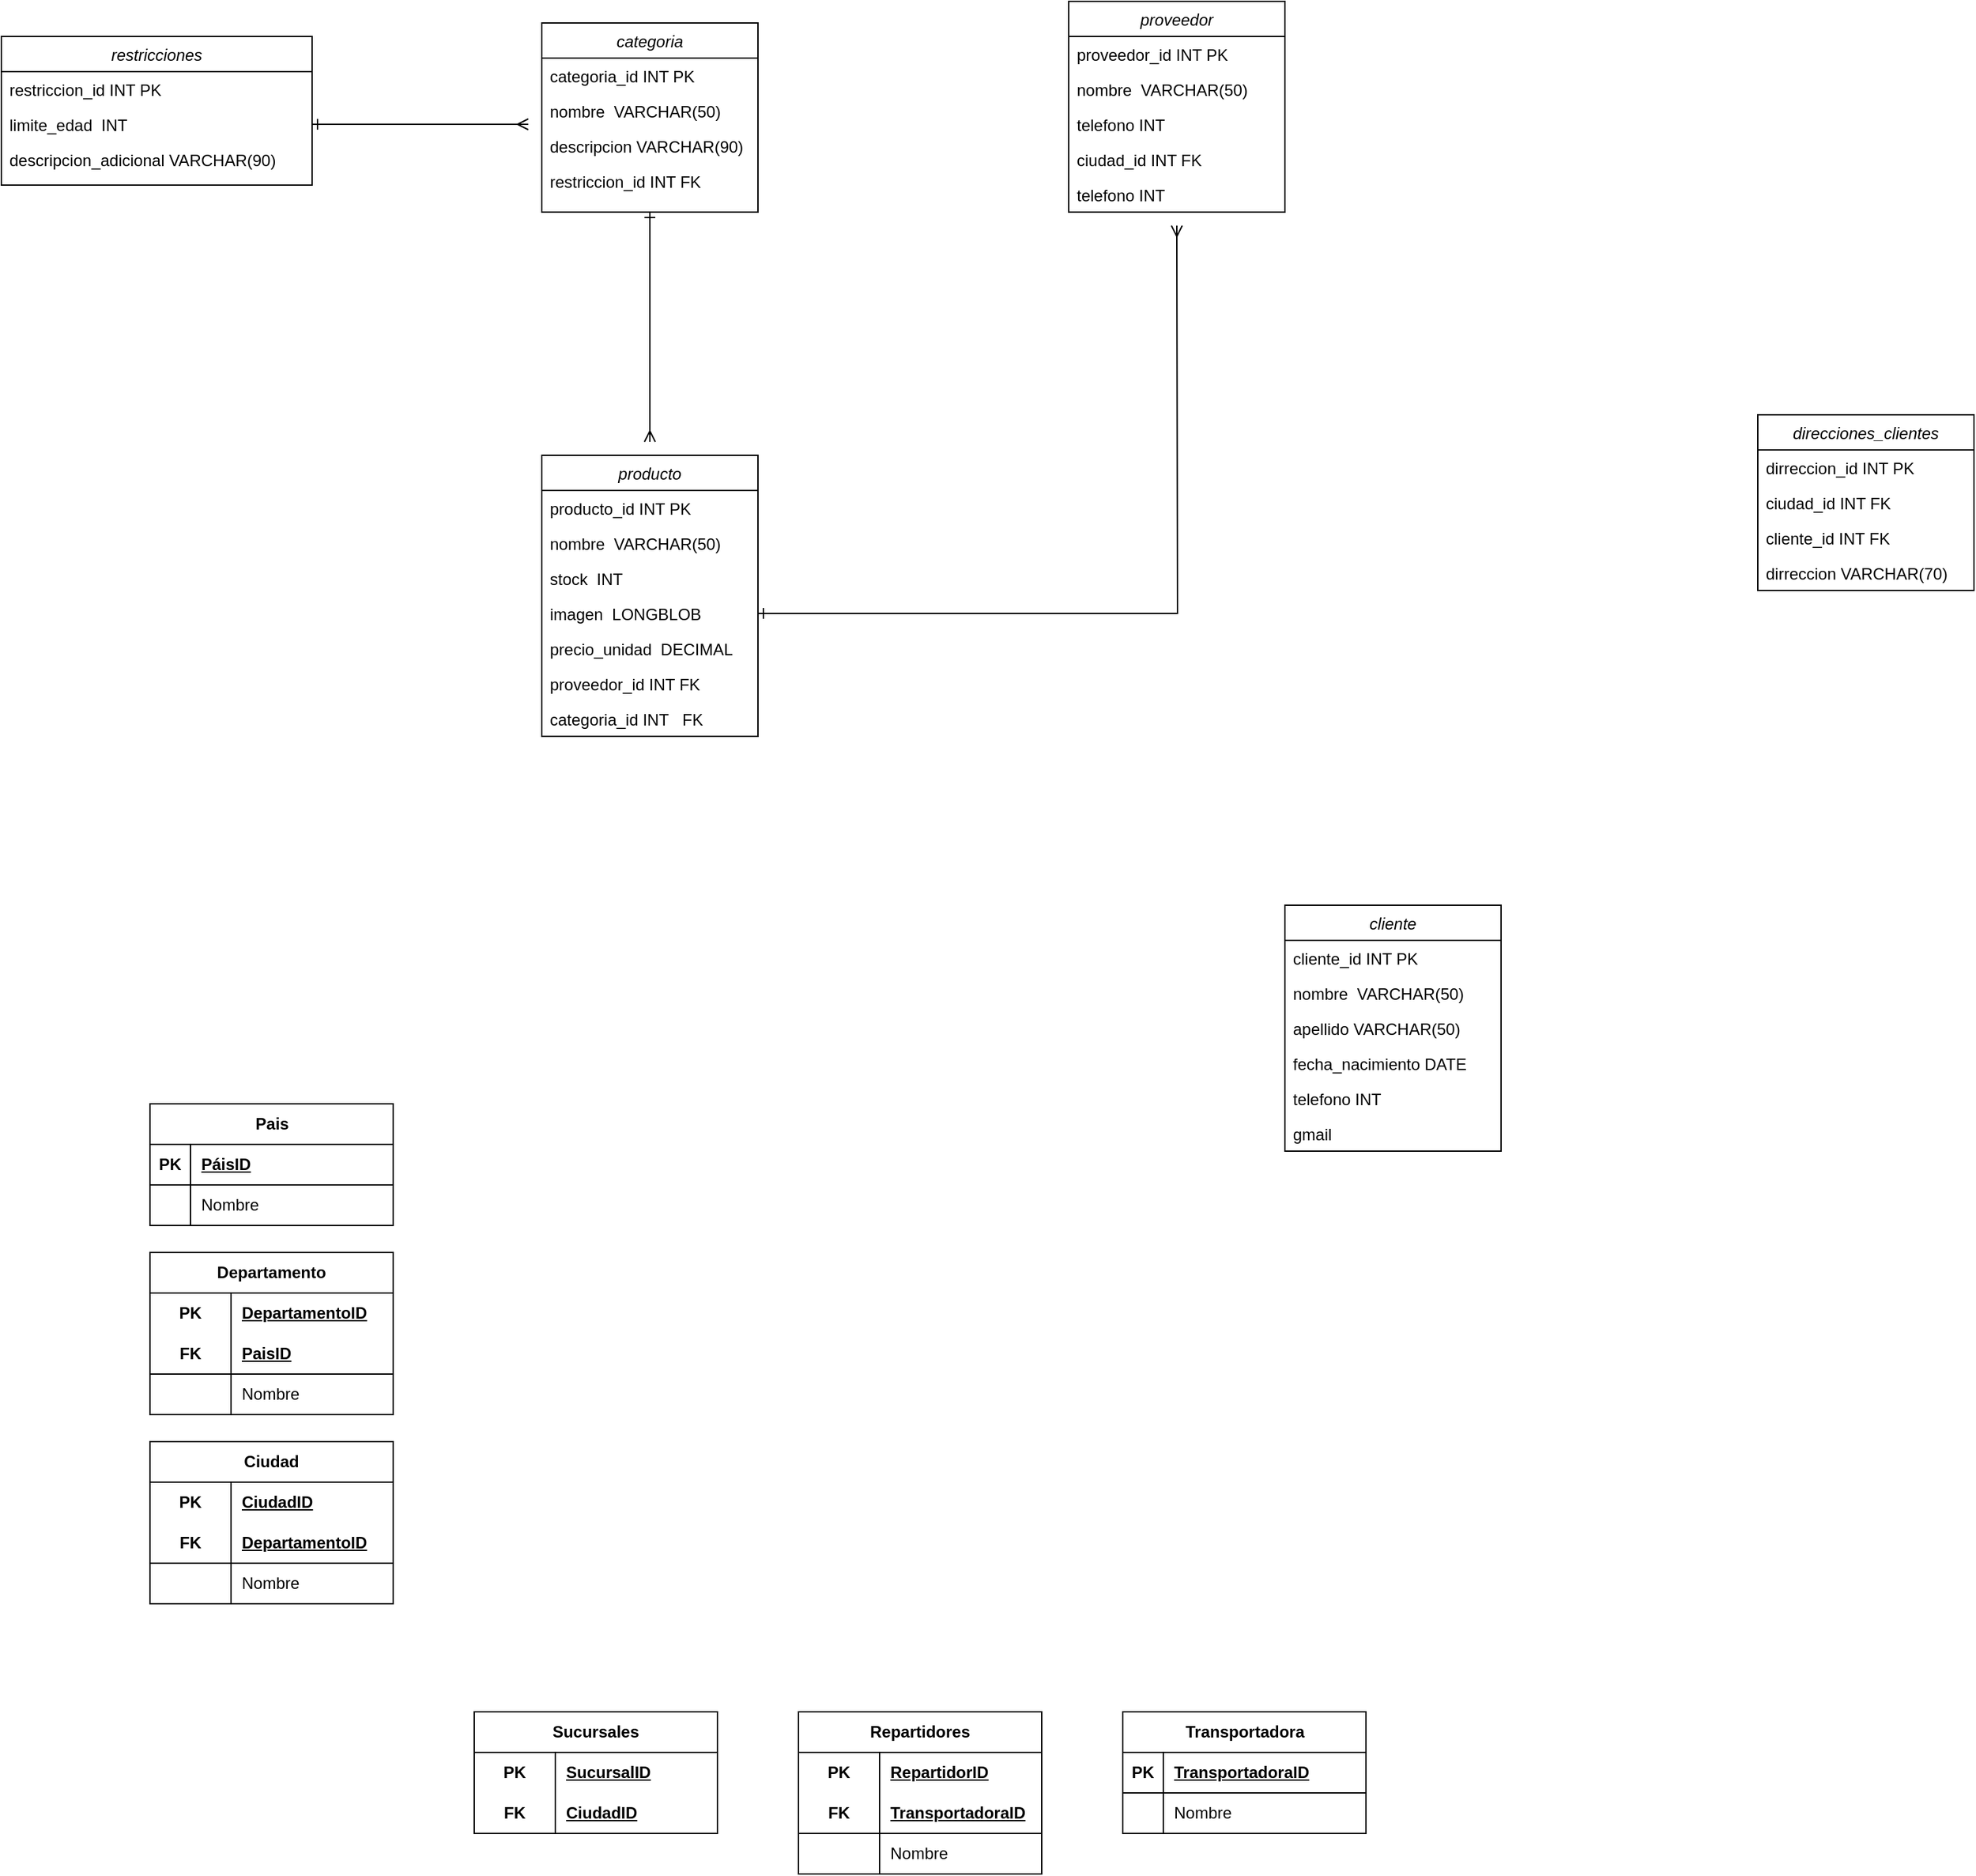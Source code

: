 <mxfile version="24.2.3" type="github">
  <diagram id="C5RBs43oDa-KdzZeNtuy" name="Page-1">
    <mxGraphModel dx="2260" dy="1982" grid="1" gridSize="10" guides="1" tooltips="1" connect="1" arrows="1" fold="1" page="1" pageScale="1" pageWidth="827" pageHeight="1169" math="0" shadow="0">
      <root>
        <mxCell id="WIyWlLk6GJQsqaUBKTNV-0" />
        <mxCell id="WIyWlLk6GJQsqaUBKTNV-1" parent="WIyWlLk6GJQsqaUBKTNV-0" />
        <mxCell id="zkfFHV4jXpPFQw0GAbJ--0" value="producto" style="swimlane;fontStyle=2;align=center;verticalAlign=top;childLayout=stackLayout;horizontal=1;startSize=26;horizontalStack=0;resizeParent=1;resizeLast=0;collapsible=1;marginBottom=0;rounded=0;shadow=0;strokeWidth=1;" parent="WIyWlLk6GJQsqaUBKTNV-1" vertex="1">
          <mxGeometry x="-190" y="70" width="160" height="208" as="geometry">
            <mxRectangle x="230" y="140" width="160" height="26" as="alternateBounds" />
          </mxGeometry>
        </mxCell>
        <mxCell id="zkfFHV4jXpPFQw0GAbJ--1" value="producto_id INT PK" style="text;align=left;verticalAlign=top;spacingLeft=4;spacingRight=4;overflow=hidden;rotatable=0;points=[[0,0.5],[1,0.5]];portConstraint=eastwest;" parent="zkfFHV4jXpPFQw0GAbJ--0" vertex="1">
          <mxGeometry y="26" width="160" height="26" as="geometry" />
        </mxCell>
        <mxCell id="zkfFHV4jXpPFQw0GAbJ--2" value="nombre  VARCHAR(50)" style="text;align=left;verticalAlign=top;spacingLeft=4;spacingRight=4;overflow=hidden;rotatable=0;points=[[0,0.5],[1,0.5]];portConstraint=eastwest;rounded=0;shadow=0;html=0;" parent="zkfFHV4jXpPFQw0GAbJ--0" vertex="1">
          <mxGeometry y="52" width="160" height="26" as="geometry" />
        </mxCell>
        <mxCell id="zkfFHV4jXpPFQw0GAbJ--3" value="stock  INT" style="text;align=left;verticalAlign=top;spacingLeft=4;spacingRight=4;overflow=hidden;rotatable=0;points=[[0,0.5],[1,0.5]];portConstraint=eastwest;rounded=0;shadow=0;html=0;" parent="zkfFHV4jXpPFQw0GAbJ--0" vertex="1">
          <mxGeometry y="78" width="160" height="26" as="geometry" />
        </mxCell>
        <mxCell id="c71yleqWWOweQWCF5tQ3-41" style="edgeStyle=orthogonalEdgeStyle;rounded=0;orthogonalLoop=1;jettySize=auto;html=1;exitX=1;exitY=0.5;exitDx=0;exitDy=0;startArrow=ERone;startFill=0;endArrow=ERmany;endFill=0;" parent="zkfFHV4jXpPFQw0GAbJ--0" source="c71yleqWWOweQWCF5tQ3-0" edge="1">
          <mxGeometry relative="1" as="geometry">
            <mxPoint x="470" y="-170" as="targetPoint" />
          </mxGeometry>
        </mxCell>
        <mxCell id="c71yleqWWOweQWCF5tQ3-0" value="imagen  LONGBLOB" style="text;align=left;verticalAlign=top;spacingLeft=4;spacingRight=4;overflow=hidden;rotatable=0;points=[[0,0.5],[1,0.5]];portConstraint=eastwest;rounded=0;shadow=0;html=0;" parent="zkfFHV4jXpPFQw0GAbJ--0" vertex="1">
          <mxGeometry y="104" width="160" height="26" as="geometry" />
        </mxCell>
        <mxCell id="c71yleqWWOweQWCF5tQ3-1" value="precio_unidad  DECIMAL" style="text;align=left;verticalAlign=top;spacingLeft=4;spacingRight=4;overflow=hidden;rotatable=0;points=[[0,0.5],[1,0.5]];portConstraint=eastwest;rounded=0;shadow=0;html=0;" parent="zkfFHV4jXpPFQw0GAbJ--0" vertex="1">
          <mxGeometry y="130" width="160" height="26" as="geometry" />
        </mxCell>
        <mxCell id="c71yleqWWOweQWCF5tQ3-3" value="proveedor_id INT FK" style="text;align=left;verticalAlign=top;spacingLeft=4;spacingRight=4;overflow=hidden;rotatable=0;points=[[0,0.5],[1,0.5]];portConstraint=eastwest;rounded=0;shadow=0;html=0;" parent="zkfFHV4jXpPFQw0GAbJ--0" vertex="1">
          <mxGeometry y="156" width="160" height="26" as="geometry" />
        </mxCell>
        <mxCell id="c71yleqWWOweQWCF5tQ3-2" value="categoria_id INT   FK" style="text;align=left;verticalAlign=top;spacingLeft=4;spacingRight=4;overflow=hidden;rotatable=0;points=[[0,0.5],[1,0.5]];portConstraint=eastwest;rounded=0;shadow=0;html=0;" parent="zkfFHV4jXpPFQw0GAbJ--0" vertex="1">
          <mxGeometry y="182" width="160" height="26" as="geometry" />
        </mxCell>
        <mxCell id="c71yleqWWOweQWCF5tQ3-27" style="edgeStyle=orthogonalEdgeStyle;rounded=0;orthogonalLoop=1;jettySize=auto;html=1;exitX=0.5;exitY=1;exitDx=0;exitDy=0;endArrow=ERmany;endFill=0;startArrow=ERone;startFill=0;" parent="WIyWlLk6GJQsqaUBKTNV-1" source="c71yleqWWOweQWCF5tQ3-18" edge="1">
          <mxGeometry relative="1" as="geometry">
            <mxPoint x="-110" y="60" as="targetPoint" />
          </mxGeometry>
        </mxCell>
        <mxCell id="c71yleqWWOweQWCF5tQ3-18" value="categoria" style="swimlane;fontStyle=2;align=center;verticalAlign=top;childLayout=stackLayout;horizontal=1;startSize=26;horizontalStack=0;resizeParent=1;resizeLast=0;collapsible=1;marginBottom=0;rounded=0;shadow=0;strokeWidth=1;" parent="WIyWlLk6GJQsqaUBKTNV-1" vertex="1">
          <mxGeometry x="-190" y="-250" width="160" height="140" as="geometry">
            <mxRectangle x="230" y="140" width="160" height="26" as="alternateBounds" />
          </mxGeometry>
        </mxCell>
        <mxCell id="c71yleqWWOweQWCF5tQ3-19" value="categoria_id INT PK" style="text;align=left;verticalAlign=top;spacingLeft=4;spacingRight=4;overflow=hidden;rotatable=0;points=[[0,0.5],[1,0.5]];portConstraint=eastwest;" parent="c71yleqWWOweQWCF5tQ3-18" vertex="1">
          <mxGeometry y="26" width="160" height="26" as="geometry" />
        </mxCell>
        <mxCell id="c71yleqWWOweQWCF5tQ3-20" value="nombre  VARCHAR(50)" style="text;align=left;verticalAlign=top;spacingLeft=4;spacingRight=4;overflow=hidden;rotatable=0;points=[[0,0.5],[1,0.5]];portConstraint=eastwest;rounded=0;shadow=0;html=0;" parent="c71yleqWWOweQWCF5tQ3-18" vertex="1">
          <mxGeometry y="52" width="160" height="26" as="geometry" />
        </mxCell>
        <mxCell id="c71yleqWWOweQWCF5tQ3-21" value="descripcion VARCHAR(90)" style="text;align=left;verticalAlign=top;spacingLeft=4;spacingRight=4;overflow=hidden;rotatable=0;points=[[0,0.5],[1,0.5]];portConstraint=eastwest;rounded=0;shadow=0;html=0;" parent="c71yleqWWOweQWCF5tQ3-18" vertex="1">
          <mxGeometry y="78" width="160" height="26" as="geometry" />
        </mxCell>
        <mxCell id="c71yleqWWOweQWCF5tQ3-26" value="restriccion_id INT FK" style="text;align=left;verticalAlign=top;spacingLeft=4;spacingRight=4;overflow=hidden;rotatable=0;points=[[0,0.5],[1,0.5]];portConstraint=eastwest;rounded=0;shadow=0;html=0;" parent="c71yleqWWOweQWCF5tQ3-18" vertex="1">
          <mxGeometry y="104" width="160" height="26" as="geometry" />
        </mxCell>
        <mxCell id="c71yleqWWOweQWCF5tQ3-28" value="restricciones" style="swimlane;fontStyle=2;align=center;verticalAlign=top;childLayout=stackLayout;horizontal=1;startSize=26;horizontalStack=0;resizeParent=1;resizeLast=0;collapsible=1;marginBottom=0;rounded=0;shadow=0;strokeWidth=1;" parent="WIyWlLk6GJQsqaUBKTNV-1" vertex="1">
          <mxGeometry x="-590" y="-240" width="230" height="110" as="geometry">
            <mxRectangle x="230" y="140" width="160" height="26" as="alternateBounds" />
          </mxGeometry>
        </mxCell>
        <mxCell id="c71yleqWWOweQWCF5tQ3-29" value="restriccion_id INT PK" style="text;align=left;verticalAlign=top;spacingLeft=4;spacingRight=4;overflow=hidden;rotatable=0;points=[[0,0.5],[1,0.5]];portConstraint=eastwest;" parent="c71yleqWWOweQWCF5tQ3-28" vertex="1">
          <mxGeometry y="26" width="230" height="26" as="geometry" />
        </mxCell>
        <mxCell id="c71yleqWWOweQWCF5tQ3-33" style="edgeStyle=orthogonalEdgeStyle;rounded=0;orthogonalLoop=1;jettySize=auto;html=1;exitX=1;exitY=0.5;exitDx=0;exitDy=0;startArrow=ERone;startFill=0;endArrow=ERmany;endFill=0;" parent="c71yleqWWOweQWCF5tQ3-28" source="c71yleqWWOweQWCF5tQ3-30" edge="1">
          <mxGeometry relative="1" as="geometry">
            <mxPoint x="390" y="65" as="targetPoint" />
          </mxGeometry>
        </mxCell>
        <mxCell id="c71yleqWWOweQWCF5tQ3-30" value="limite_edad  INT" style="text;align=left;verticalAlign=top;spacingLeft=4;spacingRight=4;overflow=hidden;rotatable=0;points=[[0,0.5],[1,0.5]];portConstraint=eastwest;rounded=0;shadow=0;html=0;" parent="c71yleqWWOweQWCF5tQ3-28" vertex="1">
          <mxGeometry y="52" width="230" height="26" as="geometry" />
        </mxCell>
        <mxCell id="c71yleqWWOweQWCF5tQ3-31" value="descripcion_adicional VARCHAR(90)" style="text;align=left;verticalAlign=top;spacingLeft=4;spacingRight=4;overflow=hidden;rotatable=0;points=[[0,0.5],[1,0.5]];portConstraint=eastwest;rounded=0;shadow=0;html=0;" parent="c71yleqWWOweQWCF5tQ3-28" vertex="1">
          <mxGeometry y="78" width="230" height="26" as="geometry" />
        </mxCell>
        <mxCell id="c71yleqWWOweQWCF5tQ3-34" value="proveedor" style="swimlane;fontStyle=2;align=center;verticalAlign=top;childLayout=stackLayout;horizontal=1;startSize=26;horizontalStack=0;resizeParent=1;resizeLast=0;collapsible=1;marginBottom=0;rounded=0;shadow=0;strokeWidth=1;" parent="WIyWlLk6GJQsqaUBKTNV-1" vertex="1">
          <mxGeometry x="200" y="-266" width="160" height="156" as="geometry">
            <mxRectangle x="230" y="140" width="160" height="26" as="alternateBounds" />
          </mxGeometry>
        </mxCell>
        <mxCell id="c71yleqWWOweQWCF5tQ3-35" value="proveedor_id INT PK" style="text;align=left;verticalAlign=top;spacingLeft=4;spacingRight=4;overflow=hidden;rotatable=0;points=[[0,0.5],[1,0.5]];portConstraint=eastwest;" parent="c71yleqWWOweQWCF5tQ3-34" vertex="1">
          <mxGeometry y="26" width="160" height="26" as="geometry" />
        </mxCell>
        <mxCell id="c71yleqWWOweQWCF5tQ3-36" value="nombre  VARCHAR(50)" style="text;align=left;verticalAlign=top;spacingLeft=4;spacingRight=4;overflow=hidden;rotatable=0;points=[[0,0.5],[1,0.5]];portConstraint=eastwest;rounded=0;shadow=0;html=0;" parent="c71yleqWWOweQWCF5tQ3-34" vertex="1">
          <mxGeometry y="52" width="160" height="26" as="geometry" />
        </mxCell>
        <mxCell id="c71yleqWWOweQWCF5tQ3-37" value="telefono INT" style="text;align=left;verticalAlign=top;spacingLeft=4;spacingRight=4;overflow=hidden;rotatable=0;points=[[0,0.5],[1,0.5]];portConstraint=eastwest;rounded=0;shadow=0;html=0;" parent="c71yleqWWOweQWCF5tQ3-34" vertex="1">
          <mxGeometry y="78" width="160" height="26" as="geometry" />
        </mxCell>
        <mxCell id="c71yleqWWOweQWCF5tQ3-39" value="ciudad_id INT FK" style="text;align=left;verticalAlign=top;spacingLeft=4;spacingRight=4;overflow=hidden;rotatable=0;points=[[0,0.5],[1,0.5]];portConstraint=eastwest;rounded=0;shadow=0;html=0;" parent="c71yleqWWOweQWCF5tQ3-34" vertex="1">
          <mxGeometry y="104" width="160" height="26" as="geometry" />
        </mxCell>
        <mxCell id="c71yleqWWOweQWCF5tQ3-40" value="telefono INT" style="text;align=left;verticalAlign=top;spacingLeft=4;spacingRight=4;overflow=hidden;rotatable=0;points=[[0,0.5],[1,0.5]];portConstraint=eastwest;rounded=0;shadow=0;html=0;" parent="c71yleqWWOweQWCF5tQ3-34" vertex="1">
          <mxGeometry y="130" width="160" height="26" as="geometry" />
        </mxCell>
        <mxCell id="c71yleqWWOweQWCF5tQ3-42" value="cliente" style="swimlane;fontStyle=2;align=center;verticalAlign=top;childLayout=stackLayout;horizontal=1;startSize=26;horizontalStack=0;resizeParent=1;resizeLast=0;collapsible=1;marginBottom=0;rounded=0;shadow=0;strokeWidth=1;" parent="WIyWlLk6GJQsqaUBKTNV-1" vertex="1">
          <mxGeometry x="360" y="403" width="160" height="182" as="geometry">
            <mxRectangle x="230" y="140" width="160" height="26" as="alternateBounds" />
          </mxGeometry>
        </mxCell>
        <mxCell id="c71yleqWWOweQWCF5tQ3-43" value="cliente_id INT PK" style="text;align=left;verticalAlign=top;spacingLeft=4;spacingRight=4;overflow=hidden;rotatable=0;points=[[0,0.5],[1,0.5]];portConstraint=eastwest;" parent="c71yleqWWOweQWCF5tQ3-42" vertex="1">
          <mxGeometry y="26" width="160" height="26" as="geometry" />
        </mxCell>
        <mxCell id="c71yleqWWOweQWCF5tQ3-44" value="nombre  VARCHAR(50)" style="text;align=left;verticalAlign=top;spacingLeft=4;spacingRight=4;overflow=hidden;rotatable=0;points=[[0,0.5],[1,0.5]];portConstraint=eastwest;rounded=0;shadow=0;html=0;" parent="c71yleqWWOweQWCF5tQ3-42" vertex="1">
          <mxGeometry y="52" width="160" height="26" as="geometry" />
        </mxCell>
        <mxCell id="c71yleqWWOweQWCF5tQ3-45" value="apellido VARCHAR(50)" style="text;align=left;verticalAlign=top;spacingLeft=4;spacingRight=4;overflow=hidden;rotatable=0;points=[[0,0.5],[1,0.5]];portConstraint=eastwest;rounded=0;shadow=0;html=0;" parent="c71yleqWWOweQWCF5tQ3-42" vertex="1">
          <mxGeometry y="78" width="160" height="26" as="geometry" />
        </mxCell>
        <mxCell id="c71yleqWWOweQWCF5tQ3-47" value="fecha_nacimiento DATE" style="text;align=left;verticalAlign=top;spacingLeft=4;spacingRight=4;overflow=hidden;rotatable=0;points=[[0,0.5],[1,0.5]];portConstraint=eastwest;rounded=0;shadow=0;html=0;" parent="c71yleqWWOweQWCF5tQ3-42" vertex="1">
          <mxGeometry y="104" width="160" height="26" as="geometry" />
        </mxCell>
        <mxCell id="c71yleqWWOweQWCF5tQ3-48" value="telefono INT" style="text;align=left;verticalAlign=top;spacingLeft=4;spacingRight=4;overflow=hidden;rotatable=0;points=[[0,0.5],[1,0.5]];portConstraint=eastwest;rounded=0;shadow=0;html=0;" parent="c71yleqWWOweQWCF5tQ3-42" vertex="1">
          <mxGeometry y="130" width="160" height="26" as="geometry" />
        </mxCell>
        <mxCell id="c71yleqWWOweQWCF5tQ3-50" value="gmail" style="text;align=left;verticalAlign=top;spacingLeft=4;spacingRight=4;overflow=hidden;rotatable=0;points=[[0,0.5],[1,0.5]];portConstraint=eastwest;rounded=0;shadow=0;html=0;" parent="c71yleqWWOweQWCF5tQ3-42" vertex="1">
          <mxGeometry y="156" width="160" height="26" as="geometry" />
        </mxCell>
        <mxCell id="bfZ_P4A0YDZxhCMfTCZI-13" value="Departamento" style="shape=table;startSize=30;container=1;collapsible=1;childLayout=tableLayout;fixedRows=1;rowLines=0;fontStyle=1;align=center;resizeLast=1;html=1;whiteSpace=wrap;" vertex="1" parent="WIyWlLk6GJQsqaUBKTNV-1">
          <mxGeometry x="-480" y="660" width="180" height="120" as="geometry" />
        </mxCell>
        <mxCell id="bfZ_P4A0YDZxhCMfTCZI-14" value="" style="shape=tableRow;horizontal=0;startSize=0;swimlaneHead=0;swimlaneBody=0;fillColor=none;collapsible=0;dropTarget=0;points=[[0,0.5],[1,0.5]];portConstraint=eastwest;top=0;left=0;right=0;bottom=0;html=1;" vertex="1" parent="bfZ_P4A0YDZxhCMfTCZI-13">
          <mxGeometry y="30" width="180" height="30" as="geometry" />
        </mxCell>
        <mxCell id="bfZ_P4A0YDZxhCMfTCZI-15" value="PK" style="shape=partialRectangle;connectable=0;fillColor=none;top=0;left=0;bottom=0;right=0;fontStyle=1;overflow=hidden;html=1;whiteSpace=wrap;" vertex="1" parent="bfZ_P4A0YDZxhCMfTCZI-14">
          <mxGeometry width="60" height="30" as="geometry">
            <mxRectangle width="60" height="30" as="alternateBounds" />
          </mxGeometry>
        </mxCell>
        <mxCell id="bfZ_P4A0YDZxhCMfTCZI-16" value="DepartamentoID" style="shape=partialRectangle;connectable=0;fillColor=none;top=0;left=0;bottom=0;right=0;align=left;spacingLeft=6;fontStyle=5;overflow=hidden;html=1;whiteSpace=wrap;" vertex="1" parent="bfZ_P4A0YDZxhCMfTCZI-14">
          <mxGeometry x="60" width="120" height="30" as="geometry">
            <mxRectangle width="120" height="30" as="alternateBounds" />
          </mxGeometry>
        </mxCell>
        <mxCell id="bfZ_P4A0YDZxhCMfTCZI-17" value="" style="shape=tableRow;horizontal=0;startSize=0;swimlaneHead=0;swimlaneBody=0;fillColor=none;collapsible=0;dropTarget=0;points=[[0,0.5],[1,0.5]];portConstraint=eastwest;top=0;left=0;right=0;bottom=1;html=1;" vertex="1" parent="bfZ_P4A0YDZxhCMfTCZI-13">
          <mxGeometry y="60" width="180" height="30" as="geometry" />
        </mxCell>
        <mxCell id="bfZ_P4A0YDZxhCMfTCZI-18" value="FK" style="shape=partialRectangle;connectable=0;fillColor=none;top=0;left=0;bottom=0;right=0;fontStyle=1;overflow=hidden;html=1;whiteSpace=wrap;" vertex="1" parent="bfZ_P4A0YDZxhCMfTCZI-17">
          <mxGeometry width="60" height="30" as="geometry">
            <mxRectangle width="60" height="30" as="alternateBounds" />
          </mxGeometry>
        </mxCell>
        <mxCell id="bfZ_P4A0YDZxhCMfTCZI-19" value="PaisID" style="shape=partialRectangle;connectable=0;fillColor=none;top=0;left=0;bottom=0;right=0;align=left;spacingLeft=6;fontStyle=5;overflow=hidden;html=1;whiteSpace=wrap;" vertex="1" parent="bfZ_P4A0YDZxhCMfTCZI-17">
          <mxGeometry x="60" width="120" height="30" as="geometry">
            <mxRectangle width="120" height="30" as="alternateBounds" />
          </mxGeometry>
        </mxCell>
        <mxCell id="bfZ_P4A0YDZxhCMfTCZI-20" value="" style="shape=tableRow;horizontal=0;startSize=0;swimlaneHead=0;swimlaneBody=0;fillColor=none;collapsible=0;dropTarget=0;points=[[0,0.5],[1,0.5]];portConstraint=eastwest;top=0;left=0;right=0;bottom=0;html=1;" vertex="1" parent="bfZ_P4A0YDZxhCMfTCZI-13">
          <mxGeometry y="90" width="180" height="30" as="geometry" />
        </mxCell>
        <mxCell id="bfZ_P4A0YDZxhCMfTCZI-21" value="" style="shape=partialRectangle;connectable=0;fillColor=none;top=0;left=0;bottom=0;right=0;editable=1;overflow=hidden;html=1;whiteSpace=wrap;" vertex="1" parent="bfZ_P4A0YDZxhCMfTCZI-20">
          <mxGeometry width="60" height="30" as="geometry">
            <mxRectangle width="60" height="30" as="alternateBounds" />
          </mxGeometry>
        </mxCell>
        <mxCell id="bfZ_P4A0YDZxhCMfTCZI-22" value="Nombre" style="shape=partialRectangle;connectable=0;fillColor=none;top=0;left=0;bottom=0;right=0;align=left;spacingLeft=6;overflow=hidden;html=1;whiteSpace=wrap;" vertex="1" parent="bfZ_P4A0YDZxhCMfTCZI-20">
          <mxGeometry x="60" width="120" height="30" as="geometry">
            <mxRectangle width="120" height="30" as="alternateBounds" />
          </mxGeometry>
        </mxCell>
        <mxCell id="2dfob2t4d2PfF-4CYwae-0" value="direcciones_clientes" style="swimlane;fontStyle=2;align=center;verticalAlign=top;childLayout=stackLayout;horizontal=1;startSize=26;horizontalStack=0;resizeParent=1;resizeLast=0;collapsible=1;marginBottom=0;rounded=0;shadow=0;strokeWidth=1;" vertex="1" parent="WIyWlLk6GJQsqaUBKTNV-1">
          <mxGeometry x="710" y="40" width="160" height="130" as="geometry">
            <mxRectangle x="230" y="140" width="160" height="26" as="alternateBounds" />
          </mxGeometry>
        </mxCell>
        <mxCell id="2dfob2t4d2PfF-4CYwae-1" value="dirreccion_id INT PK" style="text;align=left;verticalAlign=top;spacingLeft=4;spacingRight=4;overflow=hidden;rotatable=0;points=[[0,0.5],[1,0.5]];portConstraint=eastwest;" vertex="1" parent="2dfob2t4d2PfF-4CYwae-0">
          <mxGeometry y="26" width="160" height="26" as="geometry" />
        </mxCell>
        <mxCell id="2dfob2t4d2PfF-4CYwae-7" value="ciudad_id INT FK" style="text;align=left;verticalAlign=top;spacingLeft=4;spacingRight=4;overflow=hidden;rotatable=0;points=[[0,0.5],[1,0.5]];portConstraint=eastwest;" vertex="1" parent="2dfob2t4d2PfF-4CYwae-0">
          <mxGeometry y="52" width="160" height="26" as="geometry" />
        </mxCell>
        <mxCell id="2dfob2t4d2PfF-4CYwae-9" value="cliente_id INT FK" style="text;align=left;verticalAlign=top;spacingLeft=4;spacingRight=4;overflow=hidden;rotatable=0;points=[[0,0.5],[1,0.5]];portConstraint=eastwest;" vertex="1" parent="2dfob2t4d2PfF-4CYwae-0">
          <mxGeometry y="78" width="160" height="26" as="geometry" />
        </mxCell>
        <mxCell id="2dfob2t4d2PfF-4CYwae-10" value="dirreccion VARCHAR(70)" style="text;align=left;verticalAlign=top;spacingLeft=4;spacingRight=4;overflow=hidden;rotatable=0;points=[[0,0.5],[1,0.5]];portConstraint=eastwest;" vertex="1" parent="2dfob2t4d2PfF-4CYwae-0">
          <mxGeometry y="104" width="160" height="26" as="geometry" />
        </mxCell>
        <mxCell id="bfZ_P4A0YDZxhCMfTCZI-39" value="Pais" style="shape=table;startSize=30;container=1;collapsible=1;childLayout=tableLayout;fixedRows=1;rowLines=0;fontStyle=1;align=center;resizeLast=1;html=1;" vertex="1" parent="WIyWlLk6GJQsqaUBKTNV-1">
          <mxGeometry x="-480" y="550" width="180" height="90" as="geometry" />
        </mxCell>
        <mxCell id="bfZ_P4A0YDZxhCMfTCZI-40" value="" style="shape=tableRow;horizontal=0;startSize=0;swimlaneHead=0;swimlaneBody=0;fillColor=none;collapsible=0;dropTarget=0;points=[[0,0.5],[1,0.5]];portConstraint=eastwest;top=0;left=0;right=0;bottom=1;" vertex="1" parent="bfZ_P4A0YDZxhCMfTCZI-39">
          <mxGeometry y="30" width="180" height="30" as="geometry" />
        </mxCell>
        <mxCell id="bfZ_P4A0YDZxhCMfTCZI-41" value="PK" style="shape=partialRectangle;connectable=0;fillColor=none;top=0;left=0;bottom=0;right=0;fontStyle=1;overflow=hidden;whiteSpace=wrap;html=1;" vertex="1" parent="bfZ_P4A0YDZxhCMfTCZI-40">
          <mxGeometry width="30" height="30" as="geometry">
            <mxRectangle width="30" height="30" as="alternateBounds" />
          </mxGeometry>
        </mxCell>
        <mxCell id="bfZ_P4A0YDZxhCMfTCZI-42" value="PáisID" style="shape=partialRectangle;connectable=0;fillColor=none;top=0;left=0;bottom=0;right=0;align=left;spacingLeft=6;fontStyle=5;overflow=hidden;whiteSpace=wrap;html=1;" vertex="1" parent="bfZ_P4A0YDZxhCMfTCZI-40">
          <mxGeometry x="30" width="150" height="30" as="geometry">
            <mxRectangle width="150" height="30" as="alternateBounds" />
          </mxGeometry>
        </mxCell>
        <mxCell id="bfZ_P4A0YDZxhCMfTCZI-43" value="" style="shape=tableRow;horizontal=0;startSize=0;swimlaneHead=0;swimlaneBody=0;fillColor=none;collapsible=0;dropTarget=0;points=[[0,0.5],[1,0.5]];portConstraint=eastwest;top=0;left=0;right=0;bottom=0;" vertex="1" parent="bfZ_P4A0YDZxhCMfTCZI-39">
          <mxGeometry y="60" width="180" height="30" as="geometry" />
        </mxCell>
        <mxCell id="bfZ_P4A0YDZxhCMfTCZI-44" value="" style="shape=partialRectangle;connectable=0;fillColor=none;top=0;left=0;bottom=0;right=0;editable=1;overflow=hidden;whiteSpace=wrap;html=1;" vertex="1" parent="bfZ_P4A0YDZxhCMfTCZI-43">
          <mxGeometry width="30" height="30" as="geometry">
            <mxRectangle width="30" height="30" as="alternateBounds" />
          </mxGeometry>
        </mxCell>
        <mxCell id="bfZ_P4A0YDZxhCMfTCZI-45" value="Nombre" style="shape=partialRectangle;connectable=0;fillColor=none;top=0;left=0;bottom=0;right=0;align=left;spacingLeft=6;overflow=hidden;whiteSpace=wrap;html=1;" vertex="1" parent="bfZ_P4A0YDZxhCMfTCZI-43">
          <mxGeometry x="30" width="150" height="30" as="geometry">
            <mxRectangle width="150" height="30" as="alternateBounds" />
          </mxGeometry>
        </mxCell>
        <mxCell id="bfZ_P4A0YDZxhCMfTCZI-53" value="Ciudad" style="shape=table;startSize=30;container=1;collapsible=1;childLayout=tableLayout;fixedRows=1;rowLines=0;fontStyle=1;align=center;resizeLast=1;html=1;whiteSpace=wrap;" vertex="1" parent="WIyWlLk6GJQsqaUBKTNV-1">
          <mxGeometry x="-480" y="800" width="180" height="120" as="geometry" />
        </mxCell>
        <mxCell id="bfZ_P4A0YDZxhCMfTCZI-54" value="" style="shape=tableRow;horizontal=0;startSize=0;swimlaneHead=0;swimlaneBody=0;fillColor=none;collapsible=0;dropTarget=0;points=[[0,0.5],[1,0.5]];portConstraint=eastwest;top=0;left=0;right=0;bottom=0;html=1;" vertex="1" parent="bfZ_P4A0YDZxhCMfTCZI-53">
          <mxGeometry y="30" width="180" height="30" as="geometry" />
        </mxCell>
        <mxCell id="bfZ_P4A0YDZxhCMfTCZI-55" value="PK" style="shape=partialRectangle;connectable=0;fillColor=none;top=0;left=0;bottom=0;right=0;fontStyle=1;overflow=hidden;html=1;whiteSpace=wrap;" vertex="1" parent="bfZ_P4A0YDZxhCMfTCZI-54">
          <mxGeometry width="60" height="30" as="geometry">
            <mxRectangle width="60" height="30" as="alternateBounds" />
          </mxGeometry>
        </mxCell>
        <mxCell id="bfZ_P4A0YDZxhCMfTCZI-56" value="CiudadID" style="shape=partialRectangle;connectable=0;fillColor=none;top=0;left=0;bottom=0;right=0;align=left;spacingLeft=6;fontStyle=5;overflow=hidden;html=1;whiteSpace=wrap;" vertex="1" parent="bfZ_P4A0YDZxhCMfTCZI-54">
          <mxGeometry x="60" width="120" height="30" as="geometry">
            <mxRectangle width="120" height="30" as="alternateBounds" />
          </mxGeometry>
        </mxCell>
        <mxCell id="bfZ_P4A0YDZxhCMfTCZI-57" value="" style="shape=tableRow;horizontal=0;startSize=0;swimlaneHead=0;swimlaneBody=0;fillColor=none;collapsible=0;dropTarget=0;points=[[0,0.5],[1,0.5]];portConstraint=eastwest;top=0;left=0;right=0;bottom=1;html=1;" vertex="1" parent="bfZ_P4A0YDZxhCMfTCZI-53">
          <mxGeometry y="60" width="180" height="30" as="geometry" />
        </mxCell>
        <mxCell id="bfZ_P4A0YDZxhCMfTCZI-58" value="FK" style="shape=partialRectangle;connectable=0;fillColor=none;top=0;left=0;bottom=0;right=0;fontStyle=1;overflow=hidden;html=1;whiteSpace=wrap;" vertex="1" parent="bfZ_P4A0YDZxhCMfTCZI-57">
          <mxGeometry width="60" height="30" as="geometry">
            <mxRectangle width="60" height="30" as="alternateBounds" />
          </mxGeometry>
        </mxCell>
        <mxCell id="bfZ_P4A0YDZxhCMfTCZI-59" value="DepartamentoID&lt;span style=&quot;white-space: pre;&quot;&gt;&#x9;&lt;/span&gt;" style="shape=partialRectangle;connectable=0;fillColor=none;top=0;left=0;bottom=0;right=0;align=left;spacingLeft=6;fontStyle=5;overflow=hidden;html=1;whiteSpace=wrap;" vertex="1" parent="bfZ_P4A0YDZxhCMfTCZI-57">
          <mxGeometry x="60" width="120" height="30" as="geometry">
            <mxRectangle width="120" height="30" as="alternateBounds" />
          </mxGeometry>
        </mxCell>
        <mxCell id="bfZ_P4A0YDZxhCMfTCZI-60" value="" style="shape=tableRow;horizontal=0;startSize=0;swimlaneHead=0;swimlaneBody=0;fillColor=none;collapsible=0;dropTarget=0;points=[[0,0.5],[1,0.5]];portConstraint=eastwest;top=0;left=0;right=0;bottom=0;html=1;" vertex="1" parent="bfZ_P4A0YDZxhCMfTCZI-53">
          <mxGeometry y="90" width="180" height="30" as="geometry" />
        </mxCell>
        <mxCell id="bfZ_P4A0YDZxhCMfTCZI-61" value="" style="shape=partialRectangle;connectable=0;fillColor=none;top=0;left=0;bottom=0;right=0;editable=1;overflow=hidden;html=1;whiteSpace=wrap;" vertex="1" parent="bfZ_P4A0YDZxhCMfTCZI-60">
          <mxGeometry width="60" height="30" as="geometry">
            <mxRectangle width="60" height="30" as="alternateBounds" />
          </mxGeometry>
        </mxCell>
        <mxCell id="bfZ_P4A0YDZxhCMfTCZI-62" value="Nombre" style="shape=partialRectangle;connectable=0;fillColor=none;top=0;left=0;bottom=0;right=0;align=left;spacingLeft=6;overflow=hidden;html=1;whiteSpace=wrap;" vertex="1" parent="bfZ_P4A0YDZxhCMfTCZI-60">
          <mxGeometry x="60" width="120" height="30" as="geometry">
            <mxRectangle width="120" height="30" as="alternateBounds" />
          </mxGeometry>
        </mxCell>
        <mxCell id="bfZ_P4A0YDZxhCMfTCZI-66" value="Sucursales" style="shape=table;startSize=30;container=1;collapsible=1;childLayout=tableLayout;fixedRows=1;rowLines=0;fontStyle=1;align=center;resizeLast=1;html=1;whiteSpace=wrap;" vertex="1" parent="WIyWlLk6GJQsqaUBKTNV-1">
          <mxGeometry x="-240" y="1000" width="180" height="90" as="geometry" />
        </mxCell>
        <mxCell id="bfZ_P4A0YDZxhCMfTCZI-67" value="" style="shape=tableRow;horizontal=0;startSize=0;swimlaneHead=0;swimlaneBody=0;fillColor=none;collapsible=0;dropTarget=0;points=[[0,0.5],[1,0.5]];portConstraint=eastwest;top=0;left=0;right=0;bottom=0;html=1;" vertex="1" parent="bfZ_P4A0YDZxhCMfTCZI-66">
          <mxGeometry y="30" width="180" height="30" as="geometry" />
        </mxCell>
        <mxCell id="bfZ_P4A0YDZxhCMfTCZI-68" value="PK" style="shape=partialRectangle;connectable=0;fillColor=none;top=0;left=0;bottom=0;right=0;fontStyle=1;overflow=hidden;html=1;whiteSpace=wrap;" vertex="1" parent="bfZ_P4A0YDZxhCMfTCZI-67">
          <mxGeometry width="60" height="30" as="geometry">
            <mxRectangle width="60" height="30" as="alternateBounds" />
          </mxGeometry>
        </mxCell>
        <mxCell id="bfZ_P4A0YDZxhCMfTCZI-69" value="SucursalID" style="shape=partialRectangle;connectable=0;fillColor=none;top=0;left=0;bottom=0;right=0;align=left;spacingLeft=6;fontStyle=5;overflow=hidden;html=1;whiteSpace=wrap;" vertex="1" parent="bfZ_P4A0YDZxhCMfTCZI-67">
          <mxGeometry x="60" width="120" height="30" as="geometry">
            <mxRectangle width="120" height="30" as="alternateBounds" />
          </mxGeometry>
        </mxCell>
        <mxCell id="bfZ_P4A0YDZxhCMfTCZI-70" value="" style="shape=tableRow;horizontal=0;startSize=0;swimlaneHead=0;swimlaneBody=0;fillColor=none;collapsible=0;dropTarget=0;points=[[0,0.5],[1,0.5]];portConstraint=eastwest;top=0;left=0;right=0;bottom=1;html=1;" vertex="1" parent="bfZ_P4A0YDZxhCMfTCZI-66">
          <mxGeometry y="60" width="180" height="30" as="geometry" />
        </mxCell>
        <mxCell id="bfZ_P4A0YDZxhCMfTCZI-71" value="FK" style="shape=partialRectangle;connectable=0;fillColor=none;top=0;left=0;bottom=0;right=0;fontStyle=1;overflow=hidden;html=1;whiteSpace=wrap;" vertex="1" parent="bfZ_P4A0YDZxhCMfTCZI-70">
          <mxGeometry width="60" height="30" as="geometry">
            <mxRectangle width="60" height="30" as="alternateBounds" />
          </mxGeometry>
        </mxCell>
        <mxCell id="bfZ_P4A0YDZxhCMfTCZI-72" value="CiudadID" style="shape=partialRectangle;connectable=0;fillColor=none;top=0;left=0;bottom=0;right=0;align=left;spacingLeft=6;fontStyle=5;overflow=hidden;html=1;whiteSpace=wrap;" vertex="1" parent="bfZ_P4A0YDZxhCMfTCZI-70">
          <mxGeometry x="60" width="120" height="30" as="geometry">
            <mxRectangle width="120" height="30" as="alternateBounds" />
          </mxGeometry>
        </mxCell>
        <mxCell id="bfZ_P4A0YDZxhCMfTCZI-79" value="Repartidores" style="shape=table;startSize=30;container=1;collapsible=1;childLayout=tableLayout;fixedRows=1;rowLines=0;fontStyle=1;align=center;resizeLast=1;html=1;whiteSpace=wrap;" vertex="1" parent="WIyWlLk6GJQsqaUBKTNV-1">
          <mxGeometry y="1000" width="180" height="120" as="geometry" />
        </mxCell>
        <mxCell id="bfZ_P4A0YDZxhCMfTCZI-80" value="" style="shape=tableRow;horizontal=0;startSize=0;swimlaneHead=0;swimlaneBody=0;fillColor=none;collapsible=0;dropTarget=0;points=[[0,0.5],[1,0.5]];portConstraint=eastwest;top=0;left=0;right=0;bottom=0;html=1;" vertex="1" parent="bfZ_P4A0YDZxhCMfTCZI-79">
          <mxGeometry y="30" width="180" height="30" as="geometry" />
        </mxCell>
        <mxCell id="bfZ_P4A0YDZxhCMfTCZI-81" value="PK" style="shape=partialRectangle;connectable=0;fillColor=none;top=0;left=0;bottom=0;right=0;fontStyle=1;overflow=hidden;html=1;whiteSpace=wrap;" vertex="1" parent="bfZ_P4A0YDZxhCMfTCZI-80">
          <mxGeometry width="60" height="30" as="geometry">
            <mxRectangle width="60" height="30" as="alternateBounds" />
          </mxGeometry>
        </mxCell>
        <mxCell id="bfZ_P4A0YDZxhCMfTCZI-82" value="RepartidorID" style="shape=partialRectangle;connectable=0;fillColor=none;top=0;left=0;bottom=0;right=0;align=left;spacingLeft=6;fontStyle=5;overflow=hidden;html=1;whiteSpace=wrap;" vertex="1" parent="bfZ_P4A0YDZxhCMfTCZI-80">
          <mxGeometry x="60" width="120" height="30" as="geometry">
            <mxRectangle width="120" height="30" as="alternateBounds" />
          </mxGeometry>
        </mxCell>
        <mxCell id="bfZ_P4A0YDZxhCMfTCZI-83" value="" style="shape=tableRow;horizontal=0;startSize=0;swimlaneHead=0;swimlaneBody=0;fillColor=none;collapsible=0;dropTarget=0;points=[[0,0.5],[1,0.5]];portConstraint=eastwest;top=0;left=0;right=0;bottom=1;html=1;" vertex="1" parent="bfZ_P4A0YDZxhCMfTCZI-79">
          <mxGeometry y="60" width="180" height="30" as="geometry" />
        </mxCell>
        <mxCell id="bfZ_P4A0YDZxhCMfTCZI-84" value="FK" style="shape=partialRectangle;connectable=0;fillColor=none;top=0;left=0;bottom=0;right=0;fontStyle=1;overflow=hidden;html=1;whiteSpace=wrap;" vertex="1" parent="bfZ_P4A0YDZxhCMfTCZI-83">
          <mxGeometry width="60" height="30" as="geometry">
            <mxRectangle width="60" height="30" as="alternateBounds" />
          </mxGeometry>
        </mxCell>
        <mxCell id="bfZ_P4A0YDZxhCMfTCZI-85" value="TransportadoraID" style="shape=partialRectangle;connectable=0;fillColor=none;top=0;left=0;bottom=0;right=0;align=left;spacingLeft=6;fontStyle=5;overflow=hidden;html=1;whiteSpace=wrap;" vertex="1" parent="bfZ_P4A0YDZxhCMfTCZI-83">
          <mxGeometry x="60" width="120" height="30" as="geometry">
            <mxRectangle width="120" height="30" as="alternateBounds" />
          </mxGeometry>
        </mxCell>
        <mxCell id="bfZ_P4A0YDZxhCMfTCZI-86" value="" style="shape=tableRow;horizontal=0;startSize=0;swimlaneHead=0;swimlaneBody=0;fillColor=none;collapsible=0;dropTarget=0;points=[[0,0.5],[1,0.5]];portConstraint=eastwest;top=0;left=0;right=0;bottom=0;html=1;" vertex="1" parent="bfZ_P4A0YDZxhCMfTCZI-79">
          <mxGeometry y="90" width="180" height="30" as="geometry" />
        </mxCell>
        <mxCell id="bfZ_P4A0YDZxhCMfTCZI-87" value="" style="shape=partialRectangle;connectable=0;fillColor=none;top=0;left=0;bottom=0;right=0;editable=1;overflow=hidden;html=1;whiteSpace=wrap;" vertex="1" parent="bfZ_P4A0YDZxhCMfTCZI-86">
          <mxGeometry width="60" height="30" as="geometry">
            <mxRectangle width="60" height="30" as="alternateBounds" />
          </mxGeometry>
        </mxCell>
        <mxCell id="bfZ_P4A0YDZxhCMfTCZI-88" value="Nombre" style="shape=partialRectangle;connectable=0;fillColor=none;top=0;left=0;bottom=0;right=0;align=left;spacingLeft=6;overflow=hidden;html=1;whiteSpace=wrap;" vertex="1" parent="bfZ_P4A0YDZxhCMfTCZI-86">
          <mxGeometry x="60" width="120" height="30" as="geometry">
            <mxRectangle width="120" height="30" as="alternateBounds" />
          </mxGeometry>
        </mxCell>
        <mxCell id="bfZ_P4A0YDZxhCMfTCZI-118" value="Transportadora" style="shape=table;startSize=30;container=1;collapsible=1;childLayout=tableLayout;fixedRows=1;rowLines=0;fontStyle=1;align=center;resizeLast=1;html=1;" vertex="1" parent="WIyWlLk6GJQsqaUBKTNV-1">
          <mxGeometry x="240" y="1000" width="180" height="90" as="geometry" />
        </mxCell>
        <mxCell id="bfZ_P4A0YDZxhCMfTCZI-119" value="" style="shape=tableRow;horizontal=0;startSize=0;swimlaneHead=0;swimlaneBody=0;fillColor=none;collapsible=0;dropTarget=0;points=[[0,0.5],[1,0.5]];portConstraint=eastwest;top=0;left=0;right=0;bottom=1;" vertex="1" parent="bfZ_P4A0YDZxhCMfTCZI-118">
          <mxGeometry y="30" width="180" height="30" as="geometry" />
        </mxCell>
        <mxCell id="bfZ_P4A0YDZxhCMfTCZI-120" value="PK" style="shape=partialRectangle;connectable=0;fillColor=none;top=0;left=0;bottom=0;right=0;fontStyle=1;overflow=hidden;whiteSpace=wrap;html=1;" vertex="1" parent="bfZ_P4A0YDZxhCMfTCZI-119">
          <mxGeometry width="30" height="30" as="geometry">
            <mxRectangle width="30" height="30" as="alternateBounds" />
          </mxGeometry>
        </mxCell>
        <mxCell id="bfZ_P4A0YDZxhCMfTCZI-121" value="TransportadoraID" style="shape=partialRectangle;connectable=0;fillColor=none;top=0;left=0;bottom=0;right=0;align=left;spacingLeft=6;fontStyle=5;overflow=hidden;whiteSpace=wrap;html=1;" vertex="1" parent="bfZ_P4A0YDZxhCMfTCZI-119">
          <mxGeometry x="30" width="150" height="30" as="geometry">
            <mxRectangle width="150" height="30" as="alternateBounds" />
          </mxGeometry>
        </mxCell>
        <mxCell id="bfZ_P4A0YDZxhCMfTCZI-122" value="" style="shape=tableRow;horizontal=0;startSize=0;swimlaneHead=0;swimlaneBody=0;fillColor=none;collapsible=0;dropTarget=0;points=[[0,0.5],[1,0.5]];portConstraint=eastwest;top=0;left=0;right=0;bottom=0;" vertex="1" parent="bfZ_P4A0YDZxhCMfTCZI-118">
          <mxGeometry y="60" width="180" height="30" as="geometry" />
        </mxCell>
        <mxCell id="bfZ_P4A0YDZxhCMfTCZI-123" value="" style="shape=partialRectangle;connectable=0;fillColor=none;top=0;left=0;bottom=0;right=0;editable=1;overflow=hidden;whiteSpace=wrap;html=1;" vertex="1" parent="bfZ_P4A0YDZxhCMfTCZI-122">
          <mxGeometry width="30" height="30" as="geometry">
            <mxRectangle width="30" height="30" as="alternateBounds" />
          </mxGeometry>
        </mxCell>
        <mxCell id="bfZ_P4A0YDZxhCMfTCZI-124" value="Nombre" style="shape=partialRectangle;connectable=0;fillColor=none;top=0;left=0;bottom=0;right=0;align=left;spacingLeft=6;overflow=hidden;whiteSpace=wrap;html=1;" vertex="1" parent="bfZ_P4A0YDZxhCMfTCZI-122">
          <mxGeometry x="30" width="150" height="30" as="geometry">
            <mxRectangle width="150" height="30" as="alternateBounds" />
          </mxGeometry>
        </mxCell>
      </root>
    </mxGraphModel>
  </diagram>
</mxfile>
